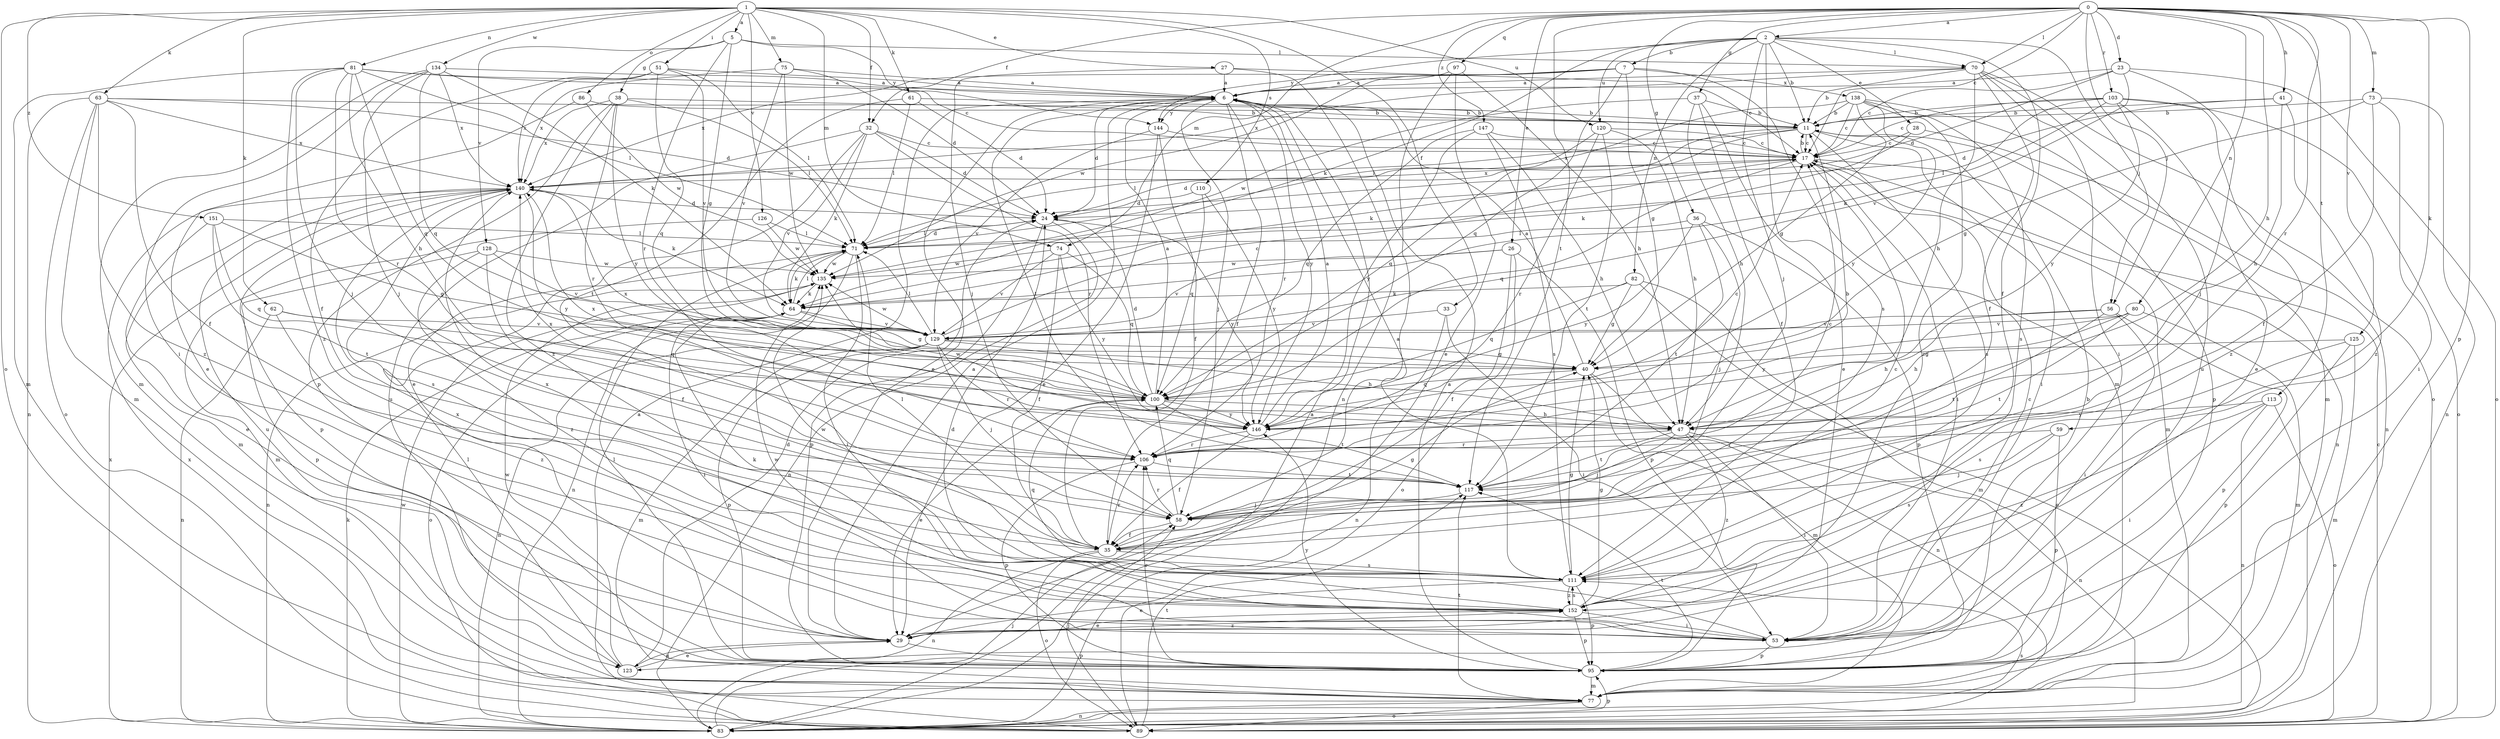 strict digraph  {
0;
1;
2;
5;
6;
7;
11;
17;
23;
24;
26;
27;
28;
29;
32;
33;
35;
36;
37;
38;
40;
41;
47;
51;
53;
56;
58;
59;
61;
62;
63;
64;
70;
71;
73;
74;
75;
77;
80;
81;
82;
83;
86;
89;
95;
97;
100;
103;
106;
110;
111;
113;
117;
120;
123;
125;
126;
128;
129;
134;
135;
138;
140;
144;
146;
147;
151;
152;
0 -> 2  [label=a];
0 -> 17  [label=c];
0 -> 23  [label=d];
0 -> 26  [label=e];
0 -> 32  [label=f];
0 -> 36  [label=g];
0 -> 37  [label=g];
0 -> 41  [label=h];
0 -> 47  [label=h];
0 -> 56  [label=j];
0 -> 59  [label=k];
0 -> 70  [label=l];
0 -> 73  [label=m];
0 -> 74  [label=m];
0 -> 80  [label=n];
0 -> 95  [label=p];
0 -> 97  [label=q];
0 -> 103  [label=r];
0 -> 106  [label=r];
0 -> 113  [label=t];
0 -> 117  [label=t];
0 -> 125  [label=v];
0 -> 147  [label=z];
1 -> 5  [label=a];
1 -> 27  [label=e];
1 -> 32  [label=f];
1 -> 33  [label=f];
1 -> 51  [label=i];
1 -> 61  [label=k];
1 -> 62  [label=k];
1 -> 63  [label=k];
1 -> 74  [label=m];
1 -> 75  [label=m];
1 -> 81  [label=n];
1 -> 86  [label=o];
1 -> 89  [label=o];
1 -> 110  [label=s];
1 -> 120  [label=u];
1 -> 126  [label=v];
1 -> 134  [label=w];
1 -> 151  [label=z];
2 -> 7  [label=b];
2 -> 11  [label=b];
2 -> 28  [label=e];
2 -> 35  [label=f];
2 -> 56  [label=j];
2 -> 58  [label=j];
2 -> 64  [label=k];
2 -> 70  [label=l];
2 -> 82  [label=n];
2 -> 111  [label=s];
2 -> 120  [label=u];
2 -> 144  [label=y];
5 -> 38  [label=g];
5 -> 40  [label=g];
5 -> 70  [label=l];
5 -> 106  [label=r];
5 -> 128  [label=v];
5 -> 144  [label=y];
6 -> 11  [label=b];
6 -> 24  [label=d];
6 -> 29  [label=e];
6 -> 35  [label=f];
6 -> 58  [label=j];
6 -> 106  [label=r];
6 -> 117  [label=t];
6 -> 144  [label=y];
6 -> 146  [label=y];
7 -> 6  [label=a];
7 -> 40  [label=g];
7 -> 77  [label=m];
7 -> 100  [label=q];
7 -> 135  [label=w];
7 -> 138  [label=x];
7 -> 140  [label=x];
11 -> 17  [label=c];
11 -> 53  [label=i];
11 -> 64  [label=k];
11 -> 71  [label=l];
11 -> 95  [label=p];
11 -> 111  [label=s];
11 -> 140  [label=x];
17 -> 11  [label=b];
17 -> 24  [label=d];
17 -> 53  [label=i];
17 -> 77  [label=m];
17 -> 83  [label=n];
17 -> 100  [label=q];
17 -> 140  [label=x];
23 -> 6  [label=a];
23 -> 17  [label=c];
23 -> 24  [label=d];
23 -> 58  [label=j];
23 -> 89  [label=o];
23 -> 129  [label=v];
24 -> 71  [label=l];
24 -> 83  [label=n];
24 -> 95  [label=p];
24 -> 146  [label=y];
26 -> 35  [label=f];
26 -> 89  [label=o];
26 -> 95  [label=p];
26 -> 129  [label=v];
26 -> 135  [label=w];
27 -> 6  [label=a];
27 -> 17  [label=c];
27 -> 58  [label=j];
27 -> 83  [label=n];
28 -> 17  [label=c];
28 -> 64  [label=k];
28 -> 83  [label=n];
29 -> 6  [label=a];
29 -> 95  [label=p];
29 -> 123  [label=u];
29 -> 152  [label=z];
32 -> 17  [label=c];
32 -> 24  [label=d];
32 -> 29  [label=e];
32 -> 64  [label=k];
32 -> 106  [label=r];
32 -> 123  [label=u];
32 -> 129  [label=v];
33 -> 53  [label=i];
33 -> 83  [label=n];
33 -> 129  [label=v];
35 -> 40  [label=g];
35 -> 71  [label=l];
35 -> 83  [label=n];
35 -> 89  [label=o];
35 -> 106  [label=r];
35 -> 111  [label=s];
36 -> 58  [label=j];
36 -> 71  [label=l];
36 -> 95  [label=p];
36 -> 117  [label=t];
36 -> 146  [label=y];
37 -> 11  [label=b];
37 -> 29  [label=e];
37 -> 35  [label=f];
37 -> 47  [label=h];
37 -> 135  [label=w];
38 -> 11  [label=b];
38 -> 71  [label=l];
38 -> 95  [label=p];
38 -> 106  [label=r];
38 -> 140  [label=x];
38 -> 146  [label=y];
38 -> 152  [label=z];
40 -> 6  [label=a];
40 -> 77  [label=m];
40 -> 83  [label=n];
40 -> 100  [label=q];
41 -> 11  [label=b];
41 -> 24  [label=d];
41 -> 47  [label=h];
41 -> 152  [label=z];
47 -> 53  [label=i];
47 -> 58  [label=j];
47 -> 83  [label=n];
47 -> 106  [label=r];
47 -> 117  [label=t];
47 -> 140  [label=x];
47 -> 152  [label=z];
51 -> 6  [label=a];
51 -> 35  [label=f];
51 -> 71  [label=l];
51 -> 100  [label=q];
51 -> 129  [label=v];
51 -> 140  [label=x];
53 -> 17  [label=c];
53 -> 24  [label=d];
53 -> 95  [label=p];
53 -> 135  [label=w];
53 -> 140  [label=x];
56 -> 47  [label=h];
56 -> 53  [label=i];
56 -> 95  [label=p];
56 -> 117  [label=t];
56 -> 129  [label=v];
58 -> 35  [label=f];
58 -> 100  [label=q];
58 -> 106  [label=r];
59 -> 58  [label=j];
59 -> 95  [label=p];
59 -> 106  [label=r];
59 -> 111  [label=s];
61 -> 11  [label=b];
61 -> 24  [label=d];
61 -> 71  [label=l];
61 -> 117  [label=t];
62 -> 83  [label=n];
62 -> 100  [label=q];
62 -> 129  [label=v];
62 -> 152  [label=z];
63 -> 11  [label=b];
63 -> 24  [label=d];
63 -> 35  [label=f];
63 -> 77  [label=m];
63 -> 83  [label=n];
63 -> 89  [label=o];
63 -> 140  [label=x];
63 -> 152  [label=z];
64 -> 40  [label=g];
64 -> 53  [label=i];
64 -> 71  [label=l];
64 -> 89  [label=o];
64 -> 129  [label=v];
70 -> 6  [label=a];
70 -> 11  [label=b];
70 -> 35  [label=f];
70 -> 47  [label=h];
70 -> 53  [label=i];
70 -> 89  [label=o];
70 -> 123  [label=u];
70 -> 140  [label=x];
71 -> 24  [label=d];
71 -> 53  [label=i];
71 -> 64  [label=k];
71 -> 83  [label=n];
71 -> 135  [label=w];
73 -> 11  [label=b];
73 -> 35  [label=f];
73 -> 40  [label=g];
73 -> 53  [label=i];
73 -> 83  [label=n];
74 -> 35  [label=f];
74 -> 100  [label=q];
74 -> 129  [label=v];
74 -> 135  [label=w];
74 -> 146  [label=y];
75 -> 6  [label=a];
75 -> 24  [label=d];
75 -> 129  [label=v];
75 -> 135  [label=w];
75 -> 140  [label=x];
77 -> 83  [label=n];
77 -> 89  [label=o];
77 -> 117  [label=t];
80 -> 47  [label=h];
80 -> 77  [label=m];
80 -> 117  [label=t];
80 -> 129  [label=v];
80 -> 146  [label=y];
81 -> 6  [label=a];
81 -> 17  [label=c];
81 -> 47  [label=h];
81 -> 58  [label=j];
81 -> 71  [label=l];
81 -> 77  [label=m];
81 -> 100  [label=q];
81 -> 106  [label=r];
81 -> 152  [label=z];
82 -> 40  [label=g];
82 -> 64  [label=k];
82 -> 77  [label=m];
82 -> 89  [label=o];
82 -> 100  [label=q];
83 -> 6  [label=a];
83 -> 58  [label=j];
83 -> 64  [label=k];
83 -> 95  [label=p];
83 -> 111  [label=s];
83 -> 135  [label=w];
83 -> 140  [label=x];
86 -> 11  [label=b];
86 -> 29  [label=e];
86 -> 135  [label=w];
89 -> 6  [label=a];
89 -> 17  [label=c];
89 -> 58  [label=j];
89 -> 117  [label=t];
89 -> 140  [label=x];
95 -> 6  [label=a];
95 -> 11  [label=b];
95 -> 71  [label=l];
95 -> 77  [label=m];
95 -> 106  [label=r];
95 -> 117  [label=t];
95 -> 146  [label=y];
97 -> 6  [label=a];
97 -> 29  [label=e];
97 -> 47  [label=h];
97 -> 58  [label=j];
100 -> 6  [label=a];
100 -> 24  [label=d];
100 -> 29  [label=e];
100 -> 47  [label=h];
100 -> 117  [label=t];
100 -> 140  [label=x];
100 -> 146  [label=y];
103 -> 11  [label=b];
103 -> 17  [label=c];
103 -> 29  [label=e];
103 -> 64  [label=k];
103 -> 71  [label=l];
103 -> 89  [label=o];
103 -> 146  [label=y];
103 -> 152  [label=z];
106 -> 11  [label=b];
106 -> 95  [label=p];
106 -> 117  [label=t];
106 -> 140  [label=x];
110 -> 24  [label=d];
110 -> 100  [label=q];
110 -> 146  [label=y];
111 -> 6  [label=a];
111 -> 17  [label=c];
111 -> 29  [label=e];
111 -> 40  [label=g];
111 -> 95  [label=p];
111 -> 100  [label=q];
111 -> 135  [label=w];
111 -> 140  [label=x];
111 -> 152  [label=z];
113 -> 53  [label=i];
113 -> 83  [label=n];
113 -> 89  [label=o];
113 -> 146  [label=y];
113 -> 152  [label=z];
117 -> 17  [label=c];
117 -> 58  [label=j];
120 -> 17  [label=c];
120 -> 47  [label=h];
120 -> 100  [label=q];
120 -> 106  [label=r];
120 -> 117  [label=t];
123 -> 24  [label=d];
123 -> 29  [label=e];
123 -> 71  [label=l];
123 -> 135  [label=w];
125 -> 40  [label=g];
125 -> 77  [label=m];
125 -> 95  [label=p];
125 -> 111  [label=s];
126 -> 71  [label=l];
126 -> 77  [label=m];
126 -> 135  [label=w];
128 -> 35  [label=f];
128 -> 95  [label=p];
128 -> 129  [label=v];
128 -> 135  [label=w];
128 -> 152  [label=z];
129 -> 17  [label=c];
129 -> 40  [label=g];
129 -> 47  [label=h];
129 -> 58  [label=j];
129 -> 71  [label=l];
129 -> 77  [label=m];
129 -> 83  [label=n];
129 -> 95  [label=p];
129 -> 106  [label=r];
129 -> 135  [label=w];
134 -> 6  [label=a];
134 -> 53  [label=i];
134 -> 58  [label=j];
134 -> 64  [label=k];
134 -> 77  [label=m];
134 -> 100  [label=q];
134 -> 140  [label=x];
135 -> 64  [label=k];
135 -> 83  [label=n];
138 -> 11  [label=b];
138 -> 17  [label=c];
138 -> 40  [label=g];
138 -> 71  [label=l];
138 -> 77  [label=m];
138 -> 111  [label=s];
138 -> 146  [label=y];
138 -> 152  [label=z];
140 -> 24  [label=d];
140 -> 64  [label=k];
140 -> 77  [label=m];
140 -> 95  [label=p];
140 -> 111  [label=s];
140 -> 123  [label=u];
140 -> 146  [label=y];
144 -> 17  [label=c];
144 -> 29  [label=e];
144 -> 35  [label=f];
144 -> 129  [label=v];
146 -> 6  [label=a];
146 -> 17  [label=c];
146 -> 35  [label=f];
146 -> 106  [label=r];
146 -> 135  [label=w];
147 -> 17  [label=c];
147 -> 47  [label=h];
147 -> 100  [label=q];
147 -> 111  [label=s];
147 -> 146  [label=y];
151 -> 29  [label=e];
151 -> 40  [label=g];
151 -> 71  [label=l];
151 -> 100  [label=q];
151 -> 117  [label=t];
152 -> 29  [label=e];
152 -> 40  [label=g];
152 -> 53  [label=i];
152 -> 64  [label=k];
152 -> 95  [label=p];
152 -> 111  [label=s];
}
